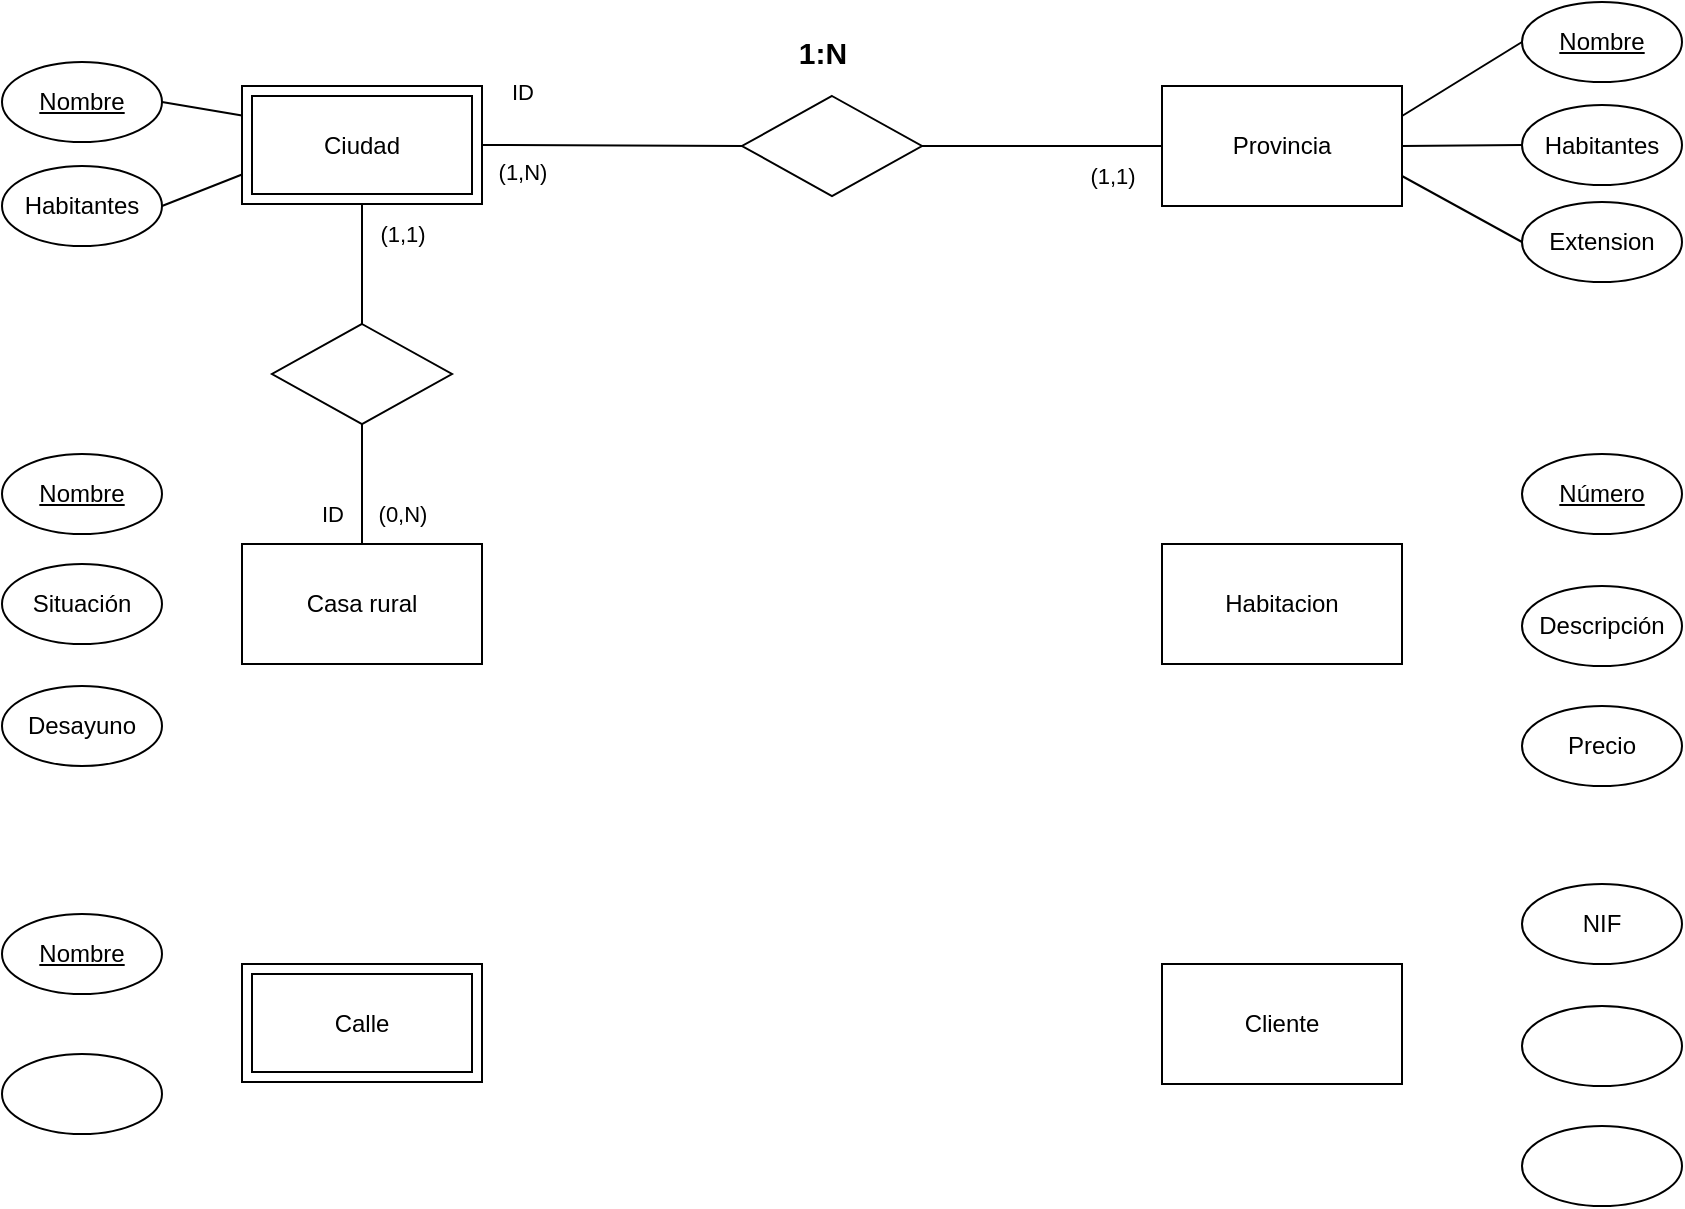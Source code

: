 <mxfile version="24.7.14">
  <diagram name="Página-1" id="uxnkxPrQSeh-VGY8oi5D">
    <mxGraphModel dx="1434" dy="763" grid="1" gridSize="10" guides="1" tooltips="1" connect="1" arrows="1" fold="1" page="1" pageScale="1" pageWidth="1169" pageHeight="827" math="0" shadow="0">
      <root>
        <mxCell id="0" />
        <mxCell id="1" parent="0" />
        <mxCell id="wn0yCEPLJbvvfcKAVLE2-44" style="edgeStyle=none;shape=connector;rounded=0;orthogonalLoop=1;jettySize=auto;html=1;exitX=1;exitY=0.5;exitDx=0;exitDy=0;entryX=0;entryY=0.25;entryDx=0;entryDy=0;strokeColor=default;align=center;verticalAlign=middle;fontFamily=Helvetica;fontSize=11;fontColor=default;labelBackgroundColor=default;endArrow=none;endFill=0;" parent="1" source="wn0yCEPLJbvvfcKAVLE2-2" target="wn0yCEPLJbvvfcKAVLE2-30" edge="1">
          <mxGeometry relative="1" as="geometry" />
        </mxCell>
        <mxCell id="wn0yCEPLJbvvfcKAVLE2-2" value="&lt;u&gt;Nombre&lt;/u&gt;" style="ellipse;whiteSpace=wrap;html=1;" parent="1" vertex="1">
          <mxGeometry x="40" y="178" width="80" height="40" as="geometry" />
        </mxCell>
        <mxCell id="wn0yCEPLJbvvfcKAVLE2-45" style="edgeStyle=none;shape=connector;rounded=0;orthogonalLoop=1;jettySize=auto;html=1;exitX=1;exitY=0.5;exitDx=0;exitDy=0;entryX=0;entryY=0.75;entryDx=0;entryDy=0;strokeColor=default;align=center;verticalAlign=middle;fontFamily=Helvetica;fontSize=11;fontColor=default;labelBackgroundColor=default;endArrow=none;endFill=0;" parent="1" source="wn0yCEPLJbvvfcKAVLE2-3" target="wn0yCEPLJbvvfcKAVLE2-30" edge="1">
          <mxGeometry relative="1" as="geometry" />
        </mxCell>
        <mxCell id="wn0yCEPLJbvvfcKAVLE2-3" value="Habitantes" style="ellipse;whiteSpace=wrap;html=1;" parent="1" vertex="1">
          <mxGeometry x="40" y="230" width="80" height="40" as="geometry" />
        </mxCell>
        <mxCell id="wn0yCEPLJbvvfcKAVLE2-5" value="Casa rural" style="rounded=0;whiteSpace=wrap;html=1;" parent="1" vertex="1">
          <mxGeometry x="160" y="419" width="120" height="60" as="geometry" />
        </mxCell>
        <mxCell id="wn0yCEPLJbvvfcKAVLE2-6" value="&lt;u&gt;Nombre&lt;/u&gt;" style="ellipse;whiteSpace=wrap;html=1;" parent="1" vertex="1">
          <mxGeometry x="40" y="374" width="80" height="40" as="geometry" />
        </mxCell>
        <mxCell id="wn0yCEPLJbvvfcKAVLE2-7" value="Situación" style="ellipse;whiteSpace=wrap;html=1;" parent="1" vertex="1">
          <mxGeometry x="40" y="429" width="80" height="40" as="geometry" />
        </mxCell>
        <mxCell id="wn0yCEPLJbvvfcKAVLE2-8" value="Desayuno" style="ellipse;whiteSpace=wrap;html=1;" parent="1" vertex="1">
          <mxGeometry x="40" y="490" width="80" height="40" as="geometry" />
        </mxCell>
        <mxCell id="wn0yCEPLJbvvfcKAVLE2-10" value="Provincia" style="rounded=0;whiteSpace=wrap;html=1;" parent="1" vertex="1">
          <mxGeometry x="620" y="190" width="120" height="60" as="geometry" />
        </mxCell>
        <mxCell id="wn0yCEPLJbvvfcKAVLE2-46" style="edgeStyle=none;shape=connector;rounded=0;orthogonalLoop=1;jettySize=auto;html=1;exitX=0;exitY=0.5;exitDx=0;exitDy=0;entryX=1;entryY=0.25;entryDx=0;entryDy=0;strokeColor=default;align=center;verticalAlign=middle;fontFamily=Helvetica;fontSize=11;fontColor=default;labelBackgroundColor=default;endArrow=none;endFill=0;" parent="1" source="wn0yCEPLJbvvfcKAVLE2-11" target="wn0yCEPLJbvvfcKAVLE2-10" edge="1">
          <mxGeometry relative="1" as="geometry" />
        </mxCell>
        <mxCell id="wn0yCEPLJbvvfcKAVLE2-11" value="&lt;u&gt;Nombre&lt;/u&gt;" style="ellipse;whiteSpace=wrap;html=1;" parent="1" vertex="1">
          <mxGeometry x="800" y="148" width="80" height="40" as="geometry" />
        </mxCell>
        <mxCell id="wn0yCEPLJbvvfcKAVLE2-47" style="edgeStyle=none;shape=connector;rounded=0;orthogonalLoop=1;jettySize=auto;html=1;exitX=0;exitY=0.5;exitDx=0;exitDy=0;entryX=1;entryY=0.5;entryDx=0;entryDy=0;strokeColor=default;align=center;verticalAlign=middle;fontFamily=Helvetica;fontSize=11;fontColor=default;labelBackgroundColor=default;endArrow=none;endFill=0;" parent="1" source="wn0yCEPLJbvvfcKAVLE2-12" target="wn0yCEPLJbvvfcKAVLE2-10" edge="1">
          <mxGeometry relative="1" as="geometry" />
        </mxCell>
        <mxCell id="wn0yCEPLJbvvfcKAVLE2-12" value="Habitantes" style="ellipse;whiteSpace=wrap;html=1;" parent="1" vertex="1">
          <mxGeometry x="800" y="199.5" width="80" height="40" as="geometry" />
        </mxCell>
        <mxCell id="wn0yCEPLJbvvfcKAVLE2-13" value="Habitacion" style="rounded=0;whiteSpace=wrap;html=1;" parent="1" vertex="1">
          <mxGeometry x="620" y="419" width="120" height="60" as="geometry" />
        </mxCell>
        <mxCell id="wn0yCEPLJbvvfcKAVLE2-19" value="&lt;u&gt;Número&lt;/u&gt;" style="ellipse;whiteSpace=wrap;html=1;" parent="1" vertex="1">
          <mxGeometry x="800" y="374" width="80" height="40" as="geometry" />
        </mxCell>
        <mxCell id="wn0yCEPLJbvvfcKAVLE2-20" value="Descripción" style="ellipse;whiteSpace=wrap;html=1;" parent="1" vertex="1">
          <mxGeometry x="800" y="440" width="80" height="40" as="geometry" />
        </mxCell>
        <mxCell id="wn0yCEPLJbvvfcKAVLE2-21" value="Precio" style="ellipse;whiteSpace=wrap;html=1;" parent="1" vertex="1">
          <mxGeometry x="800" y="500" width="80" height="40" as="geometry" />
        </mxCell>
        <mxCell id="wn0yCEPLJbvvfcKAVLE2-22" value="Cliente" style="rounded=0;whiteSpace=wrap;html=1;" parent="1" vertex="1">
          <mxGeometry x="620" y="629" width="120" height="60" as="geometry" />
        </mxCell>
        <mxCell id="wn0yCEPLJbvvfcKAVLE2-23" value="NIF" style="ellipse;whiteSpace=wrap;html=1;" parent="1" vertex="1">
          <mxGeometry x="800" y="589" width="80" height="40" as="geometry" />
        </mxCell>
        <mxCell id="wn0yCEPLJbvvfcKAVLE2-24" value="" style="ellipse;whiteSpace=wrap;html=1;" parent="1" vertex="1">
          <mxGeometry x="800" y="650" width="80" height="40" as="geometry" />
        </mxCell>
        <mxCell id="wn0yCEPLJbvvfcKAVLE2-25" value="" style="ellipse;whiteSpace=wrap;html=1;" parent="1" vertex="1">
          <mxGeometry x="800" y="710" width="80" height="40" as="geometry" />
        </mxCell>
        <mxCell id="wn0yCEPLJbvvfcKAVLE2-26" value="Calle" style="shape=ext;margin=3;double=1;whiteSpace=wrap;html=1;align=center;" parent="1" vertex="1">
          <mxGeometry x="160" y="629" width="120" height="59" as="geometry" />
        </mxCell>
        <mxCell id="wn0yCEPLJbvvfcKAVLE2-27" value="&lt;u&gt;Nombre&lt;/u&gt;" style="ellipse;whiteSpace=wrap;html=1;" parent="1" vertex="1">
          <mxGeometry x="40" y="604" width="80" height="40" as="geometry" />
        </mxCell>
        <mxCell id="wn0yCEPLJbvvfcKAVLE2-28" value="" style="ellipse;whiteSpace=wrap;html=1;" parent="1" vertex="1">
          <mxGeometry x="40" y="674" width="80" height="40" as="geometry" />
        </mxCell>
        <mxCell id="wn0yCEPLJbvvfcKAVLE2-48" style="edgeStyle=none;shape=connector;rounded=0;orthogonalLoop=1;jettySize=auto;html=1;exitX=0;exitY=0.5;exitDx=0;exitDy=0;entryX=1;entryY=0.75;entryDx=0;entryDy=0;strokeColor=default;align=center;verticalAlign=middle;fontFamily=Helvetica;fontSize=11;fontColor=default;labelBackgroundColor=default;endArrow=none;endFill=0;" parent="1" source="wn0yCEPLJbvvfcKAVLE2-29" target="wn0yCEPLJbvvfcKAVLE2-10" edge="1">
          <mxGeometry relative="1" as="geometry" />
        </mxCell>
        <mxCell id="wn0yCEPLJbvvfcKAVLE2-29" value="Extension" style="ellipse;whiteSpace=wrap;html=1;" parent="1" vertex="1">
          <mxGeometry x="800" y="248" width="80" height="40" as="geometry" />
        </mxCell>
        <mxCell id="wn0yCEPLJbvvfcKAVLE2-32" style="rounded=0;orthogonalLoop=1;jettySize=auto;html=1;exitX=1;exitY=0.5;exitDx=0;exitDy=0;entryX=0;entryY=0.5;entryDx=0;entryDy=0;endArrow=none;endFill=0;" parent="1" source="wn0yCEPLJbvvfcKAVLE2-30" target="wn0yCEPLJbvvfcKAVLE2-31" edge="1">
          <mxGeometry relative="1" as="geometry" />
        </mxCell>
        <mxCell id="wn0yCEPLJbvvfcKAVLE2-39" style="edgeStyle=none;shape=connector;rounded=0;orthogonalLoop=1;jettySize=auto;html=1;exitX=0.5;exitY=1;exitDx=0;exitDy=0;entryX=0.5;entryY=0;entryDx=0;entryDy=0;strokeColor=default;align=center;verticalAlign=middle;fontFamily=Helvetica;fontSize=11;fontColor=default;labelBackgroundColor=default;endArrow=none;endFill=0;" parent="1" source="wn0yCEPLJbvvfcKAVLE2-30" target="wn0yCEPLJbvvfcKAVLE2-38" edge="1">
          <mxGeometry relative="1" as="geometry" />
        </mxCell>
        <mxCell id="wn0yCEPLJbvvfcKAVLE2-30" value="Ciudad" style="shape=ext;margin=3;double=1;whiteSpace=wrap;html=1;align=center;" parent="1" vertex="1">
          <mxGeometry x="160" y="190" width="120" height="59" as="geometry" />
        </mxCell>
        <mxCell id="wn0yCEPLJbvvfcKAVLE2-33" style="edgeStyle=none;shape=connector;rounded=0;orthogonalLoop=1;jettySize=auto;html=1;exitX=1;exitY=0.5;exitDx=0;exitDy=0;entryX=0;entryY=0.5;entryDx=0;entryDy=0;strokeColor=default;align=center;verticalAlign=middle;fontFamily=Helvetica;fontSize=11;fontColor=default;labelBackgroundColor=default;endArrow=none;endFill=0;" parent="1" source="wn0yCEPLJbvvfcKAVLE2-31" target="wn0yCEPLJbvvfcKAVLE2-10" edge="1">
          <mxGeometry relative="1" as="geometry" />
        </mxCell>
        <mxCell id="wn0yCEPLJbvvfcKAVLE2-31" value="" style="rhombus;whiteSpace=wrap;html=1;" parent="1" vertex="1">
          <mxGeometry x="410" y="195" width="90" height="50" as="geometry" />
        </mxCell>
        <mxCell id="wn0yCEPLJbvvfcKAVLE2-34" value="ID" style="text;html=1;align=center;verticalAlign=middle;resizable=0;points=[];autosize=1;strokeColor=none;fillColor=none;fontFamily=Helvetica;fontSize=11;fontColor=default;labelBackgroundColor=default;" parent="1" vertex="1">
          <mxGeometry x="285" y="178" width="30" height="30" as="geometry" />
        </mxCell>
        <mxCell id="wn0yCEPLJbvvfcKAVLE2-35" value="(1,N)" style="text;html=1;align=center;verticalAlign=middle;resizable=0;points=[];autosize=1;strokeColor=none;fillColor=none;fontFamily=Helvetica;fontSize=11;fontColor=default;labelBackgroundColor=default;" parent="1" vertex="1">
          <mxGeometry x="275" y="218" width="50" height="30" as="geometry" />
        </mxCell>
        <mxCell id="wn0yCEPLJbvvfcKAVLE2-36" value="(1,1)" style="text;html=1;align=center;verticalAlign=middle;resizable=0;points=[];autosize=1;strokeColor=none;fillColor=none;fontFamily=Helvetica;fontSize=11;fontColor=default;labelBackgroundColor=default;" parent="1" vertex="1">
          <mxGeometry x="570" y="220" width="50" height="30" as="geometry" />
        </mxCell>
        <mxCell id="wn0yCEPLJbvvfcKAVLE2-37" value="&lt;font style=&quot;font-size: 15px;&quot;&gt;&lt;b&gt;1:N&lt;/b&gt;&lt;/font&gt;" style="text;html=1;align=center;verticalAlign=middle;resizable=0;points=[];autosize=1;strokeColor=none;fillColor=none;fontFamily=Helvetica;fontSize=11;fontColor=default;labelBackgroundColor=default;" parent="1" vertex="1">
          <mxGeometry x="425" y="158" width="50" height="30" as="geometry" />
        </mxCell>
        <mxCell id="wn0yCEPLJbvvfcKAVLE2-40" style="edgeStyle=none;shape=connector;rounded=0;orthogonalLoop=1;jettySize=auto;html=1;entryX=0.5;entryY=0;entryDx=0;entryDy=0;strokeColor=default;align=center;verticalAlign=middle;fontFamily=Helvetica;fontSize=11;fontColor=default;labelBackgroundColor=default;endArrow=none;endFill=0;" parent="1" source="wn0yCEPLJbvvfcKAVLE2-38" target="wn0yCEPLJbvvfcKAVLE2-5" edge="1">
          <mxGeometry relative="1" as="geometry" />
        </mxCell>
        <mxCell id="wn0yCEPLJbvvfcKAVLE2-38" value="" style="rhombus;whiteSpace=wrap;html=1;" parent="1" vertex="1">
          <mxGeometry x="175" y="309" width="90" height="50" as="geometry" />
        </mxCell>
        <mxCell id="wn0yCEPLJbvvfcKAVLE2-41" value="ID" style="text;html=1;align=center;verticalAlign=middle;resizable=0;points=[];autosize=1;strokeColor=none;fillColor=none;fontFamily=Helvetica;fontSize=11;fontColor=default;labelBackgroundColor=default;" parent="1" vertex="1">
          <mxGeometry x="190" y="389" width="30" height="30" as="geometry" />
        </mxCell>
        <mxCell id="wn0yCEPLJbvvfcKAVLE2-42" value="(0,N)" style="text;html=1;align=center;verticalAlign=middle;resizable=0;points=[];autosize=1;strokeColor=none;fillColor=none;fontFamily=Helvetica;fontSize=11;fontColor=default;labelBackgroundColor=default;" parent="1" vertex="1">
          <mxGeometry x="215" y="389" width="50" height="30" as="geometry" />
        </mxCell>
        <mxCell id="wn0yCEPLJbvvfcKAVLE2-43" value="(1,1)" style="text;html=1;align=center;verticalAlign=middle;resizable=0;points=[];autosize=1;strokeColor=none;fillColor=none;fontFamily=Helvetica;fontSize=11;fontColor=default;labelBackgroundColor=default;" parent="1" vertex="1">
          <mxGeometry x="215" y="249" width="50" height="30" as="geometry" />
        </mxCell>
      </root>
    </mxGraphModel>
  </diagram>
</mxfile>
